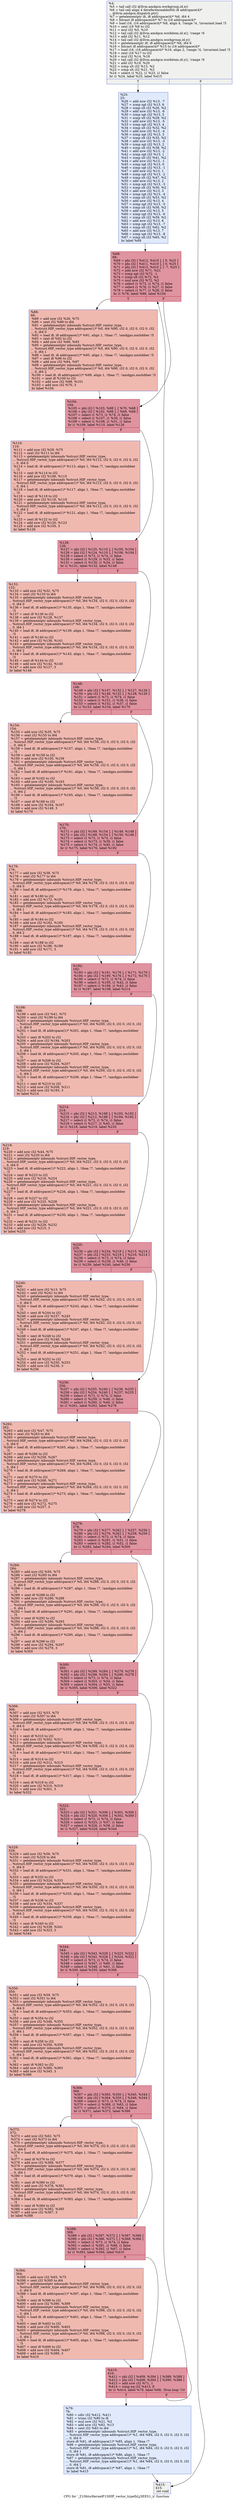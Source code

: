 digraph "CFG for '_Z10blurKernelP15HIP_vector_typeIhLj3EES1_ii' function" {
	label="CFG for '_Z10blurKernelP15HIP_vector_typeIhLj3EES1_ii' function";

	Node0x5bcdde0 [shape=record,color="#3d50c3ff", style=filled, fillcolor="#dedcdb70",label="{%4:\l  %5 = tail call i32 @llvm.amdgcn.workgroup.id.x()\l  %6 = tail call align 4 dereferenceable(64) i8 addrspace(4)*\l... @llvm.amdgcn.dispatch.ptr()\l  %7 = getelementptr i8, i8 addrspace(4)* %6, i64 4\l  %8 = bitcast i8 addrspace(4)* %7 to i16 addrspace(4)*\l  %9 = load i16, i16 addrspace(4)* %8, align 4, !range !4, !invariant.load !5\l  %10 = zext i16 %9 to i32\l  %11 = mul i32 %5, %10\l  %12 = tail call i32 @llvm.amdgcn.workitem.id.x(), !range !6\l  %13 = add i32 %11, %12\l  %14 = tail call i32 @llvm.amdgcn.workgroup.id.y()\l  %15 = getelementptr i8, i8 addrspace(4)* %6, i64 6\l  %16 = bitcast i8 addrspace(4)* %15 to i16 addrspace(4)*\l  %17 = load i16, i16 addrspace(4)* %16, align 2, !range !4, !invariant.load !5\l  %18 = zext i16 %17 to i32\l  %19 = mul i32 %14, %18\l  %20 = tail call i32 @llvm.amdgcn.workitem.id.y(), !range !6\l  %21 = add i32 %19, %20\l  %22 = icmp slt i32 %13, %2\l  %23 = icmp slt i32 %21, %3\l  %24 = select i1 %22, i1 %23, i1 false\l  br i1 %24, label %25, label %415\l|{<s0>T|<s1>F}}"];
	Node0x5bcdde0:s0 -> Node0x5bd1800;
	Node0x5bcdde0:s1 -> Node0x5bd1890;
	Node0x5bd1800 [shape=record,color="#3d50c3ff", style=filled, fillcolor="#b9d0f970",label="{%25:\l25:                                               \l  %26 = add nsw i32 %13, -7\l  %27 = icmp sgt i32 %13, 6\l  %28 = icmp slt i32 %26, %2\l  %29 = add nsw i32 %13, -6\l  %30 = icmp sgt i32 %13, 5\l  %31 = icmp slt i32 %29, %2\l  %32 = add nsw i32 %13, -5\l  %33 = icmp sgt i32 %13, 4\l  %34 = icmp slt i32 %32, %2\l  %35 = add nsw i32 %13, -4\l  %36 = icmp sgt i32 %13, 3\l  %37 = icmp slt i32 %35, %2\l  %38 = add nsw i32 %13, -3\l  %39 = icmp sgt i32 %13, 2\l  %40 = icmp slt i32 %38, %2\l  %41 = add nsw i32 %13, -2\l  %42 = icmp sgt i32 %13, 1\l  %43 = icmp slt i32 %41, %2\l  %44 = add nsw i32 %13, -1\l  %45 = icmp sgt i32 %13, 0\l  %46 = icmp sgt i32 %13, -1\l  %47 = add nsw i32 %13, 1\l  %48 = icmp sgt i32 %13, -2\l  %49 = icmp slt i32 %47, %2\l  %50 = add nsw i32 %13, 2\l  %51 = icmp sgt i32 %13, -3\l  %52 = icmp slt i32 %50, %2\l  %53 = add nsw i32 %13, 3\l  %54 = icmp sgt i32 %13, -4\l  %55 = icmp slt i32 %53, %2\l  %56 = add nsw i32 %13, 4\l  %57 = icmp sgt i32 %13, -5\l  %58 = icmp slt i32 %56, %2\l  %59 = add nsw i32 %13, 5\l  %60 = icmp sgt i32 %13, -6\l  %61 = icmp slt i32 %59, %2\l  %62 = add nsw i32 %13, 6\l  %63 = icmp sgt i32 %13, -7\l  %64 = icmp slt i32 %62, %2\l  %65 = add nsw i32 %13, 7\l  %66 = icmp sgt i32 %13, -8\l  %67 = icmp slt i32 %65, %2\l  br label %68\l}"];
	Node0x5bd1800 -> Node0x5bd3790;
	Node0x5bd3790 [shape=record,color="#b70d28ff", style=filled, fillcolor="#b70d2870",label="{%68:\l68:                                               \l  %69 = phi i32 [ %412, %410 ], [ 0, %25 ]\l  %70 = phi i32 [ %411, %410 ], [ 0, %25 ]\l  %71 = phi i32 [ %413, %410 ], [ -7, %25 ]\l  %72 = add nsw i32 %71, %21\l  %73 = icmp sgt i32 %72, -1\l  %74 = icmp slt i32 %72, %3\l  %75 = mul nsw i32 %72, %2\l  %76 = select i1 %73, i1 %74, i1 false\l  %77 = select i1 %76, i1 %27, i1 false\l  %78 = select i1 %77, i1 %28, i1 false\l  br i1 %78, label %88, label %104\l|{<s0>T|<s1>F}}"];
	Node0x5bd3790:s0 -> Node0x5bd4060;
	Node0x5bd3790:s1 -> Node0x5bd40f0;
	Node0x5bd4230 [shape=record,color="#3d50c3ff", style=filled, fillcolor="#b9d0f970",label="{%79:\l79:                                               \l  %80 = sdiv i32 %412, %411\l  %81 = trunc i32 %80 to i8\l  %82 = mul nsw i32 %21, %2\l  %83 = add nsw i32 %82, %13\l  %84 = sext i32 %83 to i64\l  %85 = getelementptr inbounds %struct.HIP_vector_type,\l... %struct.HIP_vector_type addrspace(1)* %1, i64 %84, i32 0, i32 0, i32 0, i32\l... 0, i64 0\l  store i8 %81, i8 addrspace(1)* %85, align 1, !tbaa !7\l  %86 = getelementptr inbounds %struct.HIP_vector_type,\l... %struct.HIP_vector_type addrspace(1)* %1, i64 %84, i32 0, i32 0, i32 0, i32\l... 0, i64 1\l  store i8 %81, i8 addrspace(1)* %86, align 1, !tbaa !7\l  %87 = getelementptr inbounds %struct.HIP_vector_type,\l... %struct.HIP_vector_type addrspace(1)* %1, i64 %84, i32 0, i32 0, i32 0, i32\l... 0, i64 2\l  store i8 %81, i8 addrspace(1)* %87, align 1, !tbaa !7\l  br label %415\l}"];
	Node0x5bd4230 -> Node0x5bd1890;
	Node0x5bd4060 [shape=record,color="#3d50c3ff", style=filled, fillcolor="#de614d70",label="{%88:\l88:                                               \l  %89 = add nsw i32 %26, %75\l  %90 = sext i32 %89 to i64\l  %91 = getelementptr inbounds %struct.HIP_vector_type,\l... %struct.HIP_vector_type addrspace(1)* %0, i64 %90, i32 0, i32 0, i32 0, i32\l... 0, i64 0\l  %92 = load i8, i8 addrspace(1)* %91, align 1, !tbaa !7, !amdgpu.noclobber !5\l  %93 = zext i8 %92 to i32\l  %94 = add nsw i32 %69, %93\l  %95 = getelementptr inbounds %struct.HIP_vector_type,\l... %struct.HIP_vector_type addrspace(1)* %0, i64 %90, i32 0, i32 0, i32 0, i32\l... 0, i64 1\l  %96 = load i8, i8 addrspace(1)* %95, align 1, !tbaa !7, !amdgpu.noclobber !5\l  %97 = zext i8 %96 to i32\l  %98 = add nsw i32 %94, %97\l  %99 = getelementptr inbounds %struct.HIP_vector_type,\l... %struct.HIP_vector_type addrspace(1)* %0, i64 %90, i32 0, i32 0, i32 0, i32\l... 0, i64 2\l  %100 = load i8, i8 addrspace(1)* %99, align 1, !tbaa !7, !amdgpu.noclobber !5\l  %101 = zext i8 %100 to i32\l  %102 = add nsw i32 %98, %101\l  %103 = add nsw i32 %70, 3\l  br label %104\l}"];
	Node0x5bd4060 -> Node0x5bd40f0;
	Node0x5bd40f0 [shape=record,color="#b70d28ff", style=filled, fillcolor="#b70d2870",label="{%104:\l104:                                              \l  %105 = phi i32 [ %103, %88 ], [ %70, %68 ]\l  %106 = phi i32 [ %102, %88 ], [ %69, %68 ]\l  %107 = select i1 %73, i1 %74, i1 false\l  %108 = select i1 %107, i1 %30, i1 false\l  %109 = select i1 %108, i1 %31, i1 false\l  br i1 %109, label %110, label %126\l|{<s0>T|<s1>F}}"];
	Node0x5bd40f0:s0 -> Node0x5bd6140;
	Node0x5bd40f0:s1 -> Node0x5bd6190;
	Node0x5bd6140 [shape=record,color="#3d50c3ff", style=filled, fillcolor="#de614d70",label="{%110:\l110:                                              \l  %111 = add nsw i32 %29, %75\l  %112 = sext i32 %111 to i64\l  %113 = getelementptr inbounds %struct.HIP_vector_type,\l... %struct.HIP_vector_type addrspace(1)* %0, i64 %112, i32 0, i32 0, i32 0, i32\l... 0, i64 0\l  %114 = load i8, i8 addrspace(1)* %113, align 1, !tbaa !7, !amdgpu.noclobber\l... !5\l  %115 = zext i8 %114 to i32\l  %116 = add nsw i32 %106, %115\l  %117 = getelementptr inbounds %struct.HIP_vector_type,\l... %struct.HIP_vector_type addrspace(1)* %0, i64 %112, i32 0, i32 0, i32 0, i32\l... 0, i64 1\l  %118 = load i8, i8 addrspace(1)* %117, align 1, !tbaa !7, !amdgpu.noclobber\l... !5\l  %119 = zext i8 %118 to i32\l  %120 = add nsw i32 %116, %119\l  %121 = getelementptr inbounds %struct.HIP_vector_type,\l... %struct.HIP_vector_type addrspace(1)* %0, i64 %112, i32 0, i32 0, i32 0, i32\l... 0, i64 2\l  %122 = load i8, i8 addrspace(1)* %121, align 1, !tbaa !7, !amdgpu.noclobber\l... !5\l  %123 = zext i8 %122 to i32\l  %124 = add nsw i32 %120, %123\l  %125 = add nsw i32 %105, 3\l  br label %126\l}"];
	Node0x5bd6140 -> Node0x5bd6190;
	Node0x5bd6190 [shape=record,color="#b70d28ff", style=filled, fillcolor="#b70d2870",label="{%126:\l126:                                              \l  %127 = phi i32 [ %125, %110 ], [ %105, %104 ]\l  %128 = phi i32 [ %124, %110 ], [ %106, %104 ]\l  %129 = select i1 %73, i1 %74, i1 false\l  %130 = select i1 %129, i1 %33, i1 false\l  %131 = select i1 %130, i1 %34, i1 false\l  br i1 %131, label %132, label %148\l|{<s0>T|<s1>F}}"];
	Node0x5bd6190:s0 -> Node0x5bd3590;
	Node0x5bd6190:s1 -> Node0x5bd35e0;
	Node0x5bd3590 [shape=record,color="#3d50c3ff", style=filled, fillcolor="#de614d70",label="{%132:\l132:                                              \l  %133 = add nsw i32 %32, %75\l  %134 = sext i32 %133 to i64\l  %135 = getelementptr inbounds %struct.HIP_vector_type,\l... %struct.HIP_vector_type addrspace(1)* %0, i64 %134, i32 0, i32 0, i32 0, i32\l... 0, i64 0\l  %136 = load i8, i8 addrspace(1)* %135, align 1, !tbaa !7, !amdgpu.noclobber\l... !5\l  %137 = zext i8 %136 to i32\l  %138 = add nsw i32 %128, %137\l  %139 = getelementptr inbounds %struct.HIP_vector_type,\l... %struct.HIP_vector_type addrspace(1)* %0, i64 %134, i32 0, i32 0, i32 0, i32\l... 0, i64 1\l  %140 = load i8, i8 addrspace(1)* %139, align 1, !tbaa !7, !amdgpu.noclobber\l... !5\l  %141 = zext i8 %140 to i32\l  %142 = add nsw i32 %138, %141\l  %143 = getelementptr inbounds %struct.HIP_vector_type,\l... %struct.HIP_vector_type addrspace(1)* %0, i64 %134, i32 0, i32 0, i32 0, i32\l... 0, i64 2\l  %144 = load i8, i8 addrspace(1)* %143, align 1, !tbaa !7, !amdgpu.noclobber\l... !5\l  %145 = zext i8 %144 to i32\l  %146 = add nsw i32 %142, %145\l  %147 = add nsw i32 %127, 3\l  br label %148\l}"];
	Node0x5bd3590 -> Node0x5bd35e0;
	Node0x5bd35e0 [shape=record,color="#b70d28ff", style=filled, fillcolor="#b70d2870",label="{%148:\l148:                                              \l  %149 = phi i32 [ %147, %132 ], [ %127, %126 ]\l  %150 = phi i32 [ %146, %132 ], [ %128, %126 ]\l  %151 = select i1 %73, i1 %74, i1 false\l  %152 = select i1 %151, i1 %36, i1 false\l  %153 = select i1 %152, i1 %37, i1 false\l  br i1 %153, label %154, label %170\l|{<s0>T|<s1>F}}"];
	Node0x5bd35e0:s0 -> Node0x5bd8460;
	Node0x5bd35e0:s1 -> Node0x5bd84b0;
	Node0x5bd8460 [shape=record,color="#3d50c3ff", style=filled, fillcolor="#de614d70",label="{%154:\l154:                                              \l  %155 = add nsw i32 %35, %75\l  %156 = sext i32 %155 to i64\l  %157 = getelementptr inbounds %struct.HIP_vector_type,\l... %struct.HIP_vector_type addrspace(1)* %0, i64 %156, i32 0, i32 0, i32 0, i32\l... 0, i64 0\l  %158 = load i8, i8 addrspace(1)* %157, align 1, !tbaa !7, !amdgpu.noclobber\l... !5\l  %159 = zext i8 %158 to i32\l  %160 = add nsw i32 %150, %159\l  %161 = getelementptr inbounds %struct.HIP_vector_type,\l... %struct.HIP_vector_type addrspace(1)* %0, i64 %156, i32 0, i32 0, i32 0, i32\l... 0, i64 1\l  %162 = load i8, i8 addrspace(1)* %161, align 1, !tbaa !7, !amdgpu.noclobber\l... !5\l  %163 = zext i8 %162 to i32\l  %164 = add nsw i32 %160, %163\l  %165 = getelementptr inbounds %struct.HIP_vector_type,\l... %struct.HIP_vector_type addrspace(1)* %0, i64 %156, i32 0, i32 0, i32 0, i32\l... 0, i64 2\l  %166 = load i8, i8 addrspace(1)* %165, align 1, !tbaa !7, !amdgpu.noclobber\l... !5\l  %167 = zext i8 %166 to i32\l  %168 = add nsw i32 %164, %167\l  %169 = add nsw i32 %149, 3\l  br label %170\l}"];
	Node0x5bd8460 -> Node0x5bd84b0;
	Node0x5bd84b0 [shape=record,color="#b70d28ff", style=filled, fillcolor="#b70d2870",label="{%170:\l170:                                              \l  %171 = phi i32 [ %169, %154 ], [ %149, %148 ]\l  %172 = phi i32 [ %168, %154 ], [ %150, %148 ]\l  %173 = select i1 %73, i1 %74, i1 false\l  %174 = select i1 %173, i1 %39, i1 false\l  %175 = select i1 %174, i1 %40, i1 false\l  br i1 %175, label %176, label %192\l|{<s0>T|<s1>F}}"];
	Node0x5bd84b0:s0 -> Node0x5bd93f0;
	Node0x5bd84b0:s1 -> Node0x5bd9440;
	Node0x5bd93f0 [shape=record,color="#3d50c3ff", style=filled, fillcolor="#de614d70",label="{%176:\l176:                                              \l  %177 = add nsw i32 %38, %75\l  %178 = sext i32 %177 to i64\l  %179 = getelementptr inbounds %struct.HIP_vector_type,\l... %struct.HIP_vector_type addrspace(1)* %0, i64 %178, i32 0, i32 0, i32 0, i32\l... 0, i64 0\l  %180 = load i8, i8 addrspace(1)* %179, align 1, !tbaa !7, !amdgpu.noclobber\l... !5\l  %181 = zext i8 %180 to i32\l  %182 = add nsw i32 %172, %181\l  %183 = getelementptr inbounds %struct.HIP_vector_type,\l... %struct.HIP_vector_type addrspace(1)* %0, i64 %178, i32 0, i32 0, i32 0, i32\l... 0, i64 1\l  %184 = load i8, i8 addrspace(1)* %183, align 1, !tbaa !7, !amdgpu.noclobber\l... !5\l  %185 = zext i8 %184 to i32\l  %186 = add nsw i32 %182, %185\l  %187 = getelementptr inbounds %struct.HIP_vector_type,\l... %struct.HIP_vector_type addrspace(1)* %0, i64 %178, i32 0, i32 0, i32 0, i32\l... 0, i64 2\l  %188 = load i8, i8 addrspace(1)* %187, align 1, !tbaa !7, !amdgpu.noclobber\l... !5\l  %189 = zext i8 %188 to i32\l  %190 = add nsw i32 %186, %189\l  %191 = add nsw i32 %171, 3\l  br label %192\l}"];
	Node0x5bd93f0 -> Node0x5bd9440;
	Node0x5bd9440 [shape=record,color="#b70d28ff", style=filled, fillcolor="#b70d2870",label="{%192:\l192:                                              \l  %193 = phi i32 [ %191, %176 ], [ %171, %170 ]\l  %194 = phi i32 [ %190, %176 ], [ %172, %170 ]\l  %195 = select i1 %73, i1 %74, i1 false\l  %196 = select i1 %195, i1 %42, i1 false\l  %197 = select i1 %196, i1 %43, i1 false\l  br i1 %197, label %198, label %214\l|{<s0>T|<s1>F}}"];
	Node0x5bd9440:s0 -> Node0x5bda380;
	Node0x5bd9440:s1 -> Node0x5bda3d0;
	Node0x5bda380 [shape=record,color="#3d50c3ff", style=filled, fillcolor="#de614d70",label="{%198:\l198:                                              \l  %199 = add nsw i32 %41, %75\l  %200 = sext i32 %199 to i64\l  %201 = getelementptr inbounds %struct.HIP_vector_type,\l... %struct.HIP_vector_type addrspace(1)* %0, i64 %200, i32 0, i32 0, i32 0, i32\l... 0, i64 0\l  %202 = load i8, i8 addrspace(1)* %201, align 1, !tbaa !7, !amdgpu.noclobber\l... !5\l  %203 = zext i8 %202 to i32\l  %204 = add nsw i32 %194, %203\l  %205 = getelementptr inbounds %struct.HIP_vector_type,\l... %struct.HIP_vector_type addrspace(1)* %0, i64 %200, i32 0, i32 0, i32 0, i32\l... 0, i64 1\l  %206 = load i8, i8 addrspace(1)* %205, align 1, !tbaa !7, !amdgpu.noclobber\l... !5\l  %207 = zext i8 %206 to i32\l  %208 = add nsw i32 %204, %207\l  %209 = getelementptr inbounds %struct.HIP_vector_type,\l... %struct.HIP_vector_type addrspace(1)* %0, i64 %200, i32 0, i32 0, i32 0, i32\l... 0, i64 2\l  %210 = load i8, i8 addrspace(1)* %209, align 1, !tbaa !7, !amdgpu.noclobber\l... !5\l  %211 = zext i8 %210 to i32\l  %212 = add nsw i32 %208, %211\l  %213 = add nsw i32 %193, 3\l  br label %214\l}"];
	Node0x5bda380 -> Node0x5bda3d0;
	Node0x5bda3d0 [shape=record,color="#b70d28ff", style=filled, fillcolor="#b70d2870",label="{%214:\l214:                                              \l  %215 = phi i32 [ %213, %198 ], [ %193, %192 ]\l  %216 = phi i32 [ %212, %198 ], [ %194, %192 ]\l  %217 = select i1 %73, i1 %74, i1 false\l  %218 = select i1 %217, i1 %45, i1 false\l  br i1 %218, label %219, label %235\l|{<s0>T|<s1>F}}"];
	Node0x5bda3d0:s0 -> Node0x5bdb260;
	Node0x5bda3d0:s1 -> Node0x5bdb2b0;
	Node0x5bdb260 [shape=record,color="#3d50c3ff", style=filled, fillcolor="#de614d70",label="{%219:\l219:                                              \l  %220 = add nsw i32 %44, %75\l  %221 = sext i32 %220 to i64\l  %222 = getelementptr inbounds %struct.HIP_vector_type,\l... %struct.HIP_vector_type addrspace(1)* %0, i64 %221, i32 0, i32 0, i32 0, i32\l... 0, i64 0\l  %223 = load i8, i8 addrspace(1)* %222, align 1, !tbaa !7, !amdgpu.noclobber\l... !5\l  %224 = zext i8 %223 to i32\l  %225 = add nsw i32 %216, %224\l  %226 = getelementptr inbounds %struct.HIP_vector_type,\l... %struct.HIP_vector_type addrspace(1)* %0, i64 %221, i32 0, i32 0, i32 0, i32\l... 0, i64 1\l  %227 = load i8, i8 addrspace(1)* %226, align 1, !tbaa !7, !amdgpu.noclobber\l... !5\l  %228 = zext i8 %227 to i32\l  %229 = add nsw i32 %225, %228\l  %230 = getelementptr inbounds %struct.HIP_vector_type,\l... %struct.HIP_vector_type addrspace(1)* %0, i64 %221, i32 0, i32 0, i32 0, i32\l... 0, i64 2\l  %231 = load i8, i8 addrspace(1)* %230, align 1, !tbaa !7, !amdgpu.noclobber\l... !5\l  %232 = zext i8 %231 to i32\l  %233 = add nsw i32 %229, %232\l  %234 = add nsw i32 %215, 3\l  br label %235\l}"];
	Node0x5bdb260 -> Node0x5bdb2b0;
	Node0x5bdb2b0 [shape=record,color="#b70d28ff", style=filled, fillcolor="#b70d2870",label="{%235:\l235:                                              \l  %236 = phi i32 [ %234, %219 ], [ %215, %214 ]\l  %237 = phi i32 [ %233, %219 ], [ %216, %214 ]\l  %238 = select i1 %73, i1 %74, i1 false\l  %239 = select i1 %238, i1 %46, i1 false\l  br i1 %239, label %240, label %256\l|{<s0>T|<s1>F}}"];
	Node0x5bdb2b0:s0 -> Node0x5bdc140;
	Node0x5bdb2b0:s1 -> Node0x5bdc190;
	Node0x5bdc140 [shape=record,color="#3d50c3ff", style=filled, fillcolor="#de614d70",label="{%240:\l240:                                              \l  %241 = add nsw i32 %13, %75\l  %242 = sext i32 %241 to i64\l  %243 = getelementptr inbounds %struct.HIP_vector_type,\l... %struct.HIP_vector_type addrspace(1)* %0, i64 %242, i32 0, i32 0, i32 0, i32\l... 0, i64 0\l  %244 = load i8, i8 addrspace(1)* %243, align 1, !tbaa !7, !amdgpu.noclobber\l... !5\l  %245 = zext i8 %244 to i32\l  %246 = add nsw i32 %237, %245\l  %247 = getelementptr inbounds %struct.HIP_vector_type,\l... %struct.HIP_vector_type addrspace(1)* %0, i64 %242, i32 0, i32 0, i32 0, i32\l... 0, i64 1\l  %248 = load i8, i8 addrspace(1)* %247, align 1, !tbaa !7, !amdgpu.noclobber\l... !5\l  %249 = zext i8 %248 to i32\l  %250 = add nsw i32 %246, %249\l  %251 = getelementptr inbounds %struct.HIP_vector_type,\l... %struct.HIP_vector_type addrspace(1)* %0, i64 %242, i32 0, i32 0, i32 0, i32\l... 0, i64 2\l  %252 = load i8, i8 addrspace(1)* %251, align 1, !tbaa !7, !amdgpu.noclobber\l... !5\l  %253 = zext i8 %252 to i32\l  %254 = add nsw i32 %250, %253\l  %255 = add nsw i32 %236, 3\l  br label %256\l}"];
	Node0x5bdc140 -> Node0x5bdc190;
	Node0x5bdc190 [shape=record,color="#b70d28ff", style=filled, fillcolor="#b70d2870",label="{%256:\l256:                                              \l  %257 = phi i32 [ %255, %240 ], [ %236, %235 ]\l  %258 = phi i32 [ %254, %240 ], [ %237, %235 ]\l  %259 = select i1 %73, i1 %74, i1 false\l  %260 = select i1 %259, i1 %48, i1 false\l  %261 = select i1 %260, i1 %49, i1 false\l  br i1 %261, label %262, label %278\l|{<s0>T|<s1>F}}"];
	Node0x5bdc190:s0 -> Node0x5bd7230;
	Node0x5bdc190:s1 -> Node0x5bd7280;
	Node0x5bd7230 [shape=record,color="#3d50c3ff", style=filled, fillcolor="#de614d70",label="{%262:\l262:                                              \l  %263 = add nsw i32 %47, %75\l  %264 = sext i32 %263 to i64\l  %265 = getelementptr inbounds %struct.HIP_vector_type,\l... %struct.HIP_vector_type addrspace(1)* %0, i64 %264, i32 0, i32 0, i32 0, i32\l... 0, i64 0\l  %266 = load i8, i8 addrspace(1)* %265, align 1, !tbaa !7, !amdgpu.noclobber\l... !5\l  %267 = zext i8 %266 to i32\l  %268 = add nsw i32 %258, %267\l  %269 = getelementptr inbounds %struct.HIP_vector_type,\l... %struct.HIP_vector_type addrspace(1)* %0, i64 %264, i32 0, i32 0, i32 0, i32\l... 0, i64 1\l  %270 = load i8, i8 addrspace(1)* %269, align 1, !tbaa !7, !amdgpu.noclobber\l... !5\l  %271 = zext i8 %270 to i32\l  %272 = add nsw i32 %268, %271\l  %273 = getelementptr inbounds %struct.HIP_vector_type,\l... %struct.HIP_vector_type addrspace(1)* %0, i64 %264, i32 0, i32 0, i32 0, i32\l... 0, i64 2\l  %274 = load i8, i8 addrspace(1)* %273, align 1, !tbaa !7, !amdgpu.noclobber\l... !5\l  %275 = zext i8 %274 to i32\l  %276 = add nsw i32 %272, %275\l  %277 = add nsw i32 %257, 3\l  br label %278\l}"];
	Node0x5bd7230 -> Node0x5bd7280;
	Node0x5bd7280 [shape=record,color="#b70d28ff", style=filled, fillcolor="#b70d2870",label="{%278:\l278:                                              \l  %279 = phi i32 [ %277, %262 ], [ %257, %256 ]\l  %280 = phi i32 [ %276, %262 ], [ %258, %256 ]\l  %281 = select i1 %73, i1 %74, i1 false\l  %282 = select i1 %281, i1 %51, i1 false\l  %283 = select i1 %282, i1 %52, i1 false\l  br i1 %283, label %284, label %300\l|{<s0>T|<s1>F}}"];
	Node0x5bd7280:s0 -> Node0x5bde880;
	Node0x5bd7280:s1 -> Node0x5bde8d0;
	Node0x5bde880 [shape=record,color="#3d50c3ff", style=filled, fillcolor="#de614d70",label="{%284:\l284:                                              \l  %285 = add nsw i32 %50, %75\l  %286 = sext i32 %285 to i64\l  %287 = getelementptr inbounds %struct.HIP_vector_type,\l... %struct.HIP_vector_type addrspace(1)* %0, i64 %286, i32 0, i32 0, i32 0, i32\l... 0, i64 0\l  %288 = load i8, i8 addrspace(1)* %287, align 1, !tbaa !7, !amdgpu.noclobber\l... !5\l  %289 = zext i8 %288 to i32\l  %290 = add nsw i32 %280, %289\l  %291 = getelementptr inbounds %struct.HIP_vector_type,\l... %struct.HIP_vector_type addrspace(1)* %0, i64 %286, i32 0, i32 0, i32 0, i32\l... 0, i64 1\l  %292 = load i8, i8 addrspace(1)* %291, align 1, !tbaa !7, !amdgpu.noclobber\l... !5\l  %293 = zext i8 %292 to i32\l  %294 = add nsw i32 %290, %293\l  %295 = getelementptr inbounds %struct.HIP_vector_type,\l... %struct.HIP_vector_type addrspace(1)* %0, i64 %286, i32 0, i32 0, i32 0, i32\l... 0, i64 2\l  %296 = load i8, i8 addrspace(1)* %295, align 1, !tbaa !7, !amdgpu.noclobber\l... !5\l  %297 = zext i8 %296 to i32\l  %298 = add nsw i32 %294, %297\l  %299 = add nsw i32 %279, 3\l  br label %300\l}"];
	Node0x5bde880 -> Node0x5bde8d0;
	Node0x5bde8d0 [shape=record,color="#b70d28ff", style=filled, fillcolor="#b70d2870",label="{%300:\l300:                                              \l  %301 = phi i32 [ %299, %284 ], [ %279, %278 ]\l  %302 = phi i32 [ %298, %284 ], [ %280, %278 ]\l  %303 = select i1 %73, i1 %74, i1 false\l  %304 = select i1 %303, i1 %54, i1 false\l  %305 = select i1 %304, i1 %55, i1 false\l  br i1 %305, label %306, label %322\l|{<s0>T|<s1>F}}"];
	Node0x5bde8d0:s0 -> Node0x5bdf810;
	Node0x5bde8d0:s1 -> Node0x5bdf860;
	Node0x5bdf810 [shape=record,color="#3d50c3ff", style=filled, fillcolor="#de614d70",label="{%306:\l306:                                              \l  %307 = add nsw i32 %53, %75\l  %308 = sext i32 %307 to i64\l  %309 = getelementptr inbounds %struct.HIP_vector_type,\l... %struct.HIP_vector_type addrspace(1)* %0, i64 %308, i32 0, i32 0, i32 0, i32\l... 0, i64 0\l  %310 = load i8, i8 addrspace(1)* %309, align 1, !tbaa !7, !amdgpu.noclobber\l... !5\l  %311 = zext i8 %310 to i32\l  %312 = add nsw i32 %302, %311\l  %313 = getelementptr inbounds %struct.HIP_vector_type,\l... %struct.HIP_vector_type addrspace(1)* %0, i64 %308, i32 0, i32 0, i32 0, i32\l... 0, i64 1\l  %314 = load i8, i8 addrspace(1)* %313, align 1, !tbaa !7, !amdgpu.noclobber\l... !5\l  %315 = zext i8 %314 to i32\l  %316 = add nsw i32 %312, %315\l  %317 = getelementptr inbounds %struct.HIP_vector_type,\l... %struct.HIP_vector_type addrspace(1)* %0, i64 %308, i32 0, i32 0, i32 0, i32\l... 0, i64 2\l  %318 = load i8, i8 addrspace(1)* %317, align 1, !tbaa !7, !amdgpu.noclobber\l... !5\l  %319 = zext i8 %318 to i32\l  %320 = add nsw i32 %316, %319\l  %321 = add nsw i32 %301, 3\l  br label %322\l}"];
	Node0x5bdf810 -> Node0x5bdf860;
	Node0x5bdf860 [shape=record,color="#b70d28ff", style=filled, fillcolor="#b70d2870",label="{%322:\l322:                                              \l  %323 = phi i32 [ %321, %306 ], [ %301, %300 ]\l  %324 = phi i32 [ %320, %306 ], [ %302, %300 ]\l  %325 = select i1 %73, i1 %74, i1 false\l  %326 = select i1 %325, i1 %57, i1 false\l  %327 = select i1 %326, i1 %58, i1 false\l  br i1 %327, label %328, label %344\l|{<s0>T|<s1>F}}"];
	Node0x5bdf860:s0 -> Node0x5be07a0;
	Node0x5bdf860:s1 -> Node0x5be07f0;
	Node0x5be07a0 [shape=record,color="#3d50c3ff", style=filled, fillcolor="#de614d70",label="{%328:\l328:                                              \l  %329 = add nsw i32 %56, %75\l  %330 = sext i32 %329 to i64\l  %331 = getelementptr inbounds %struct.HIP_vector_type,\l... %struct.HIP_vector_type addrspace(1)* %0, i64 %330, i32 0, i32 0, i32 0, i32\l... 0, i64 0\l  %332 = load i8, i8 addrspace(1)* %331, align 1, !tbaa !7, !amdgpu.noclobber\l... !5\l  %333 = zext i8 %332 to i32\l  %334 = add nsw i32 %324, %333\l  %335 = getelementptr inbounds %struct.HIP_vector_type,\l... %struct.HIP_vector_type addrspace(1)* %0, i64 %330, i32 0, i32 0, i32 0, i32\l... 0, i64 1\l  %336 = load i8, i8 addrspace(1)* %335, align 1, !tbaa !7, !amdgpu.noclobber\l... !5\l  %337 = zext i8 %336 to i32\l  %338 = add nsw i32 %334, %337\l  %339 = getelementptr inbounds %struct.HIP_vector_type,\l... %struct.HIP_vector_type addrspace(1)* %0, i64 %330, i32 0, i32 0, i32 0, i32\l... 0, i64 2\l  %340 = load i8, i8 addrspace(1)* %339, align 1, !tbaa !7, !amdgpu.noclobber\l... !5\l  %341 = zext i8 %340 to i32\l  %342 = add nsw i32 %338, %341\l  %343 = add nsw i32 %323, 3\l  br label %344\l}"];
	Node0x5be07a0 -> Node0x5be07f0;
	Node0x5be07f0 [shape=record,color="#b70d28ff", style=filled, fillcolor="#b70d2870",label="{%344:\l344:                                              \l  %345 = phi i32 [ %343, %328 ], [ %323, %322 ]\l  %346 = phi i32 [ %342, %328 ], [ %324, %322 ]\l  %347 = select i1 %73, i1 %74, i1 false\l  %348 = select i1 %347, i1 %60, i1 false\l  %349 = select i1 %348, i1 %61, i1 false\l  br i1 %349, label %350, label %366\l|{<s0>T|<s1>F}}"];
	Node0x5be07f0:s0 -> Node0x5be1750;
	Node0x5be07f0:s1 -> Node0x5be17a0;
	Node0x5be1750 [shape=record,color="#3d50c3ff", style=filled, fillcolor="#de614d70",label="{%350:\l350:                                              \l  %351 = add nsw i32 %59, %75\l  %352 = sext i32 %351 to i64\l  %353 = getelementptr inbounds %struct.HIP_vector_type,\l... %struct.HIP_vector_type addrspace(1)* %0, i64 %352, i32 0, i32 0, i32 0, i32\l... 0, i64 0\l  %354 = load i8, i8 addrspace(1)* %353, align 1, !tbaa !7, !amdgpu.noclobber\l... !5\l  %355 = zext i8 %354 to i32\l  %356 = add nsw i32 %346, %355\l  %357 = getelementptr inbounds %struct.HIP_vector_type,\l... %struct.HIP_vector_type addrspace(1)* %0, i64 %352, i32 0, i32 0, i32 0, i32\l... 0, i64 1\l  %358 = load i8, i8 addrspace(1)* %357, align 1, !tbaa !7, !amdgpu.noclobber\l... !5\l  %359 = zext i8 %358 to i32\l  %360 = add nsw i32 %356, %359\l  %361 = getelementptr inbounds %struct.HIP_vector_type,\l... %struct.HIP_vector_type addrspace(1)* %0, i64 %352, i32 0, i32 0, i32 0, i32\l... 0, i64 2\l  %362 = load i8, i8 addrspace(1)* %361, align 1, !tbaa !7, !amdgpu.noclobber\l... !5\l  %363 = zext i8 %362 to i32\l  %364 = add nsw i32 %360, %363\l  %365 = add nsw i32 %345, 3\l  br label %366\l}"];
	Node0x5be1750 -> Node0x5be17a0;
	Node0x5be17a0 [shape=record,color="#b70d28ff", style=filled, fillcolor="#b70d2870",label="{%366:\l366:                                              \l  %367 = phi i32 [ %365, %350 ], [ %345, %344 ]\l  %368 = phi i32 [ %364, %350 ], [ %346, %344 ]\l  %369 = select i1 %73, i1 %74, i1 false\l  %370 = select i1 %369, i1 %63, i1 false\l  %371 = select i1 %370, i1 %64, i1 false\l  br i1 %371, label %372, label %388\l|{<s0>T|<s1>F}}"];
	Node0x5be17a0:s0 -> Node0x5be26e0;
	Node0x5be17a0:s1 -> Node0x5be2730;
	Node0x5be26e0 [shape=record,color="#3d50c3ff", style=filled, fillcolor="#de614d70",label="{%372:\l372:                                              \l  %373 = add nsw i32 %62, %75\l  %374 = sext i32 %373 to i64\l  %375 = getelementptr inbounds %struct.HIP_vector_type,\l... %struct.HIP_vector_type addrspace(1)* %0, i64 %374, i32 0, i32 0, i32 0, i32\l... 0, i64 0\l  %376 = load i8, i8 addrspace(1)* %375, align 1, !tbaa !7, !amdgpu.noclobber\l... !5\l  %377 = zext i8 %376 to i32\l  %378 = add nsw i32 %368, %377\l  %379 = getelementptr inbounds %struct.HIP_vector_type,\l... %struct.HIP_vector_type addrspace(1)* %0, i64 %374, i32 0, i32 0, i32 0, i32\l... 0, i64 1\l  %380 = load i8, i8 addrspace(1)* %379, align 1, !tbaa !7, !amdgpu.noclobber\l... !5\l  %381 = zext i8 %380 to i32\l  %382 = add nsw i32 %378, %381\l  %383 = getelementptr inbounds %struct.HIP_vector_type,\l... %struct.HIP_vector_type addrspace(1)* %0, i64 %374, i32 0, i32 0, i32 0, i32\l... 0, i64 2\l  %384 = load i8, i8 addrspace(1)* %383, align 1, !tbaa !7, !amdgpu.noclobber\l... !5\l  %385 = zext i8 %384 to i32\l  %386 = add nsw i32 %382, %385\l  %387 = add nsw i32 %367, 3\l  br label %388\l}"];
	Node0x5be26e0 -> Node0x5be2730;
	Node0x5be2730 [shape=record,color="#b70d28ff", style=filled, fillcolor="#b70d2870",label="{%388:\l388:                                              \l  %389 = phi i32 [ %387, %372 ], [ %367, %366 ]\l  %390 = phi i32 [ %386, %372 ], [ %368, %366 ]\l  %391 = select i1 %73, i1 %74, i1 false\l  %392 = select i1 %391, i1 %66, i1 false\l  %393 = select i1 %392, i1 %67, i1 false\l  br i1 %393, label %394, label %410\l|{<s0>T|<s1>F}}"];
	Node0x5be2730:s0 -> Node0x5bcf450;
	Node0x5be2730:s1 -> Node0x5bd3890;
	Node0x5bcf450 [shape=record,color="#3d50c3ff", style=filled, fillcolor="#de614d70",label="{%394:\l394:                                              \l  %395 = add nsw i32 %65, %75\l  %396 = sext i32 %395 to i64\l  %397 = getelementptr inbounds %struct.HIP_vector_type,\l... %struct.HIP_vector_type addrspace(1)* %0, i64 %396, i32 0, i32 0, i32 0, i32\l... 0, i64 0\l  %398 = load i8, i8 addrspace(1)* %397, align 1, !tbaa !7, !amdgpu.noclobber\l... !5\l  %399 = zext i8 %398 to i32\l  %400 = add nsw i32 %390, %399\l  %401 = getelementptr inbounds %struct.HIP_vector_type,\l... %struct.HIP_vector_type addrspace(1)* %0, i64 %396, i32 0, i32 0, i32 0, i32\l... 0, i64 1\l  %402 = load i8, i8 addrspace(1)* %401, align 1, !tbaa !7, !amdgpu.noclobber\l... !5\l  %403 = zext i8 %402 to i32\l  %404 = add nsw i32 %400, %403\l  %405 = getelementptr inbounds %struct.HIP_vector_type,\l... %struct.HIP_vector_type addrspace(1)* %0, i64 %396, i32 0, i32 0, i32 0, i32\l... 0, i64 2\l  %406 = load i8, i8 addrspace(1)* %405, align 1, !tbaa !7, !amdgpu.noclobber\l... !5\l  %407 = zext i8 %406 to i32\l  %408 = add nsw i32 %404, %407\l  %409 = add nsw i32 %389, 3\l  br label %410\l}"];
	Node0x5bcf450 -> Node0x5bd3890;
	Node0x5bd3890 [shape=record,color="#b70d28ff", style=filled, fillcolor="#b70d2870",label="{%410:\l410:                                              \l  %411 = phi i32 [ %409, %394 ], [ %389, %388 ]\l  %412 = phi i32 [ %408, %394 ], [ %390, %388 ]\l  %413 = add nsw i32 %71, 1\l  %414 = icmp eq i32 %413, 8\l  br i1 %414, label %79, label %68, !llvm.loop !10\l|{<s0>T|<s1>F}}"];
	Node0x5bd3890:s0 -> Node0x5bd4230;
	Node0x5bd3890:s1 -> Node0x5bd3790;
	Node0x5bd1890 [shape=record,color="#3d50c3ff", style=filled, fillcolor="#dedcdb70",label="{%415:\l415:                                              \l  ret void\l}"];
}
